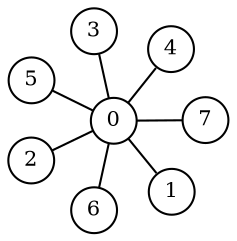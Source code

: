 graph G {
    layout=neato;
    overlap=false;
    splines=true;
    nodesep=0.4;
    ranksep=0.6;
    node [
        shape=circle,
        style=filled,
        fillcolor=white,
        color=black,
        fontcolor=black,
        fontsize=10,
        width=0.3,
        height=0.3,
        fixedsize=true
    ];

    0 -- 7;
    0 -- 6;
    0 -- 5;
    0 -- 4;
    0 -- 3;
    0 -- 2;
    0 -- 1;
}
